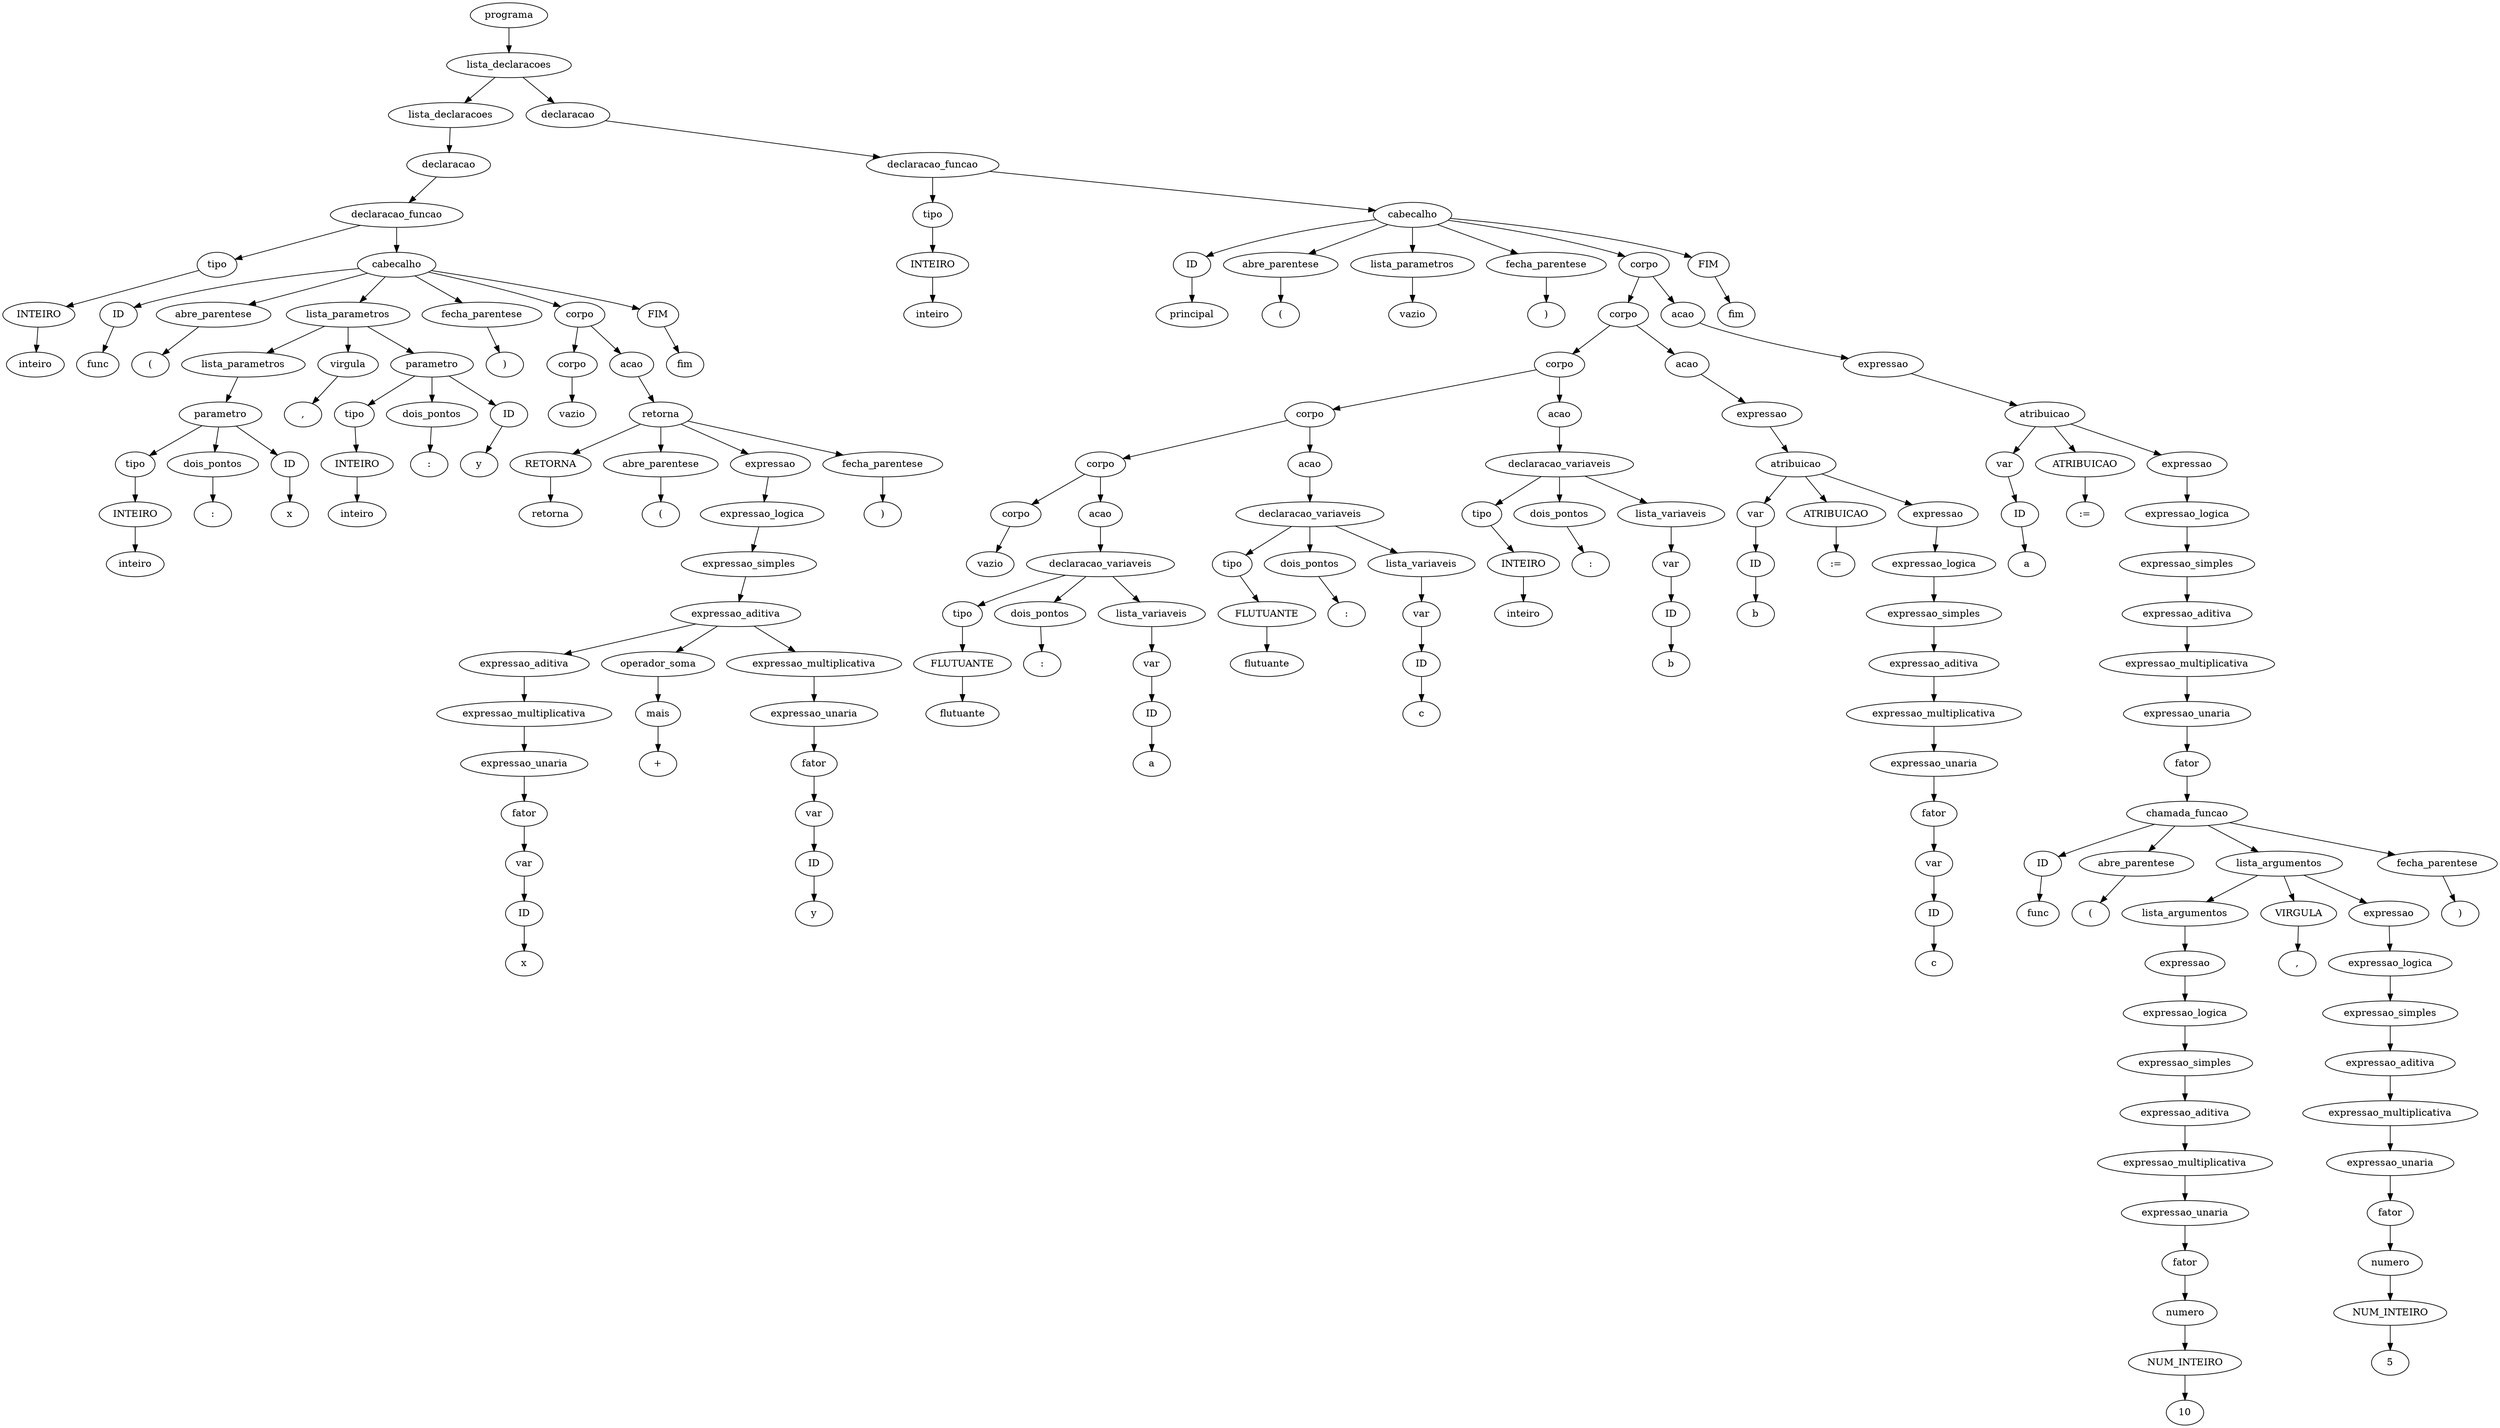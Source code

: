 digraph tree {
    "0x7fdfdbe45460" [label="programa"];
    "0x7fdfdbdb4f40" [label="lista_declaracoes"];
    "0x7fdfdbdb4e20" [label="lista_declaracoes"];
    "0x7fdfc80208b0" [label="declaracao"];
    "0x7fdfdbe455b0" [label="declaracao_funcao"];
    "0x7fdfdbe454c0" [label="tipo"];
    "0x7fdfdbe45520" [label="INTEIRO"];
    "0x7fdfdbe45490" [label="inteiro"];
    "0x7fdfdbdb45b0" [label="cabecalho"];
    "0x7fdfdbcf4250" [label="ID"];
    "0x7fdfdbcf4280" [label="func"];
    "0x7fdfdbcf40d0" [label="abre_parentese"];
    "0x7fdfdbcf4070" [label="("];
    "0x7fdfdbdb48e0" [label="lista_parametros"];
    "0x7fdfdbe453a0" [label="lista_parametros"];
    "0x7fdfdbdb4610" [label="parametro"];
    "0x7fdfdbe45430" [label="tipo"];
    "0x7fdfc8020820" [label="INTEIRO"];
    "0x7fdfdbdb48b0" [label="inteiro"];
    "0x7fdfdbdb4790" [label="dois_pontos"];
    "0x7fdfdbdb4700" [label=":"];
    "0x7fdfdbdb46d0" [label="ID"];
    "0x7fdfdbdb46a0" [label="x"];
    "0x7fdfdbdb4940" [label="virgula"];
    "0x7fdfdbdb4850" [label=","];
    "0x7fdfdbdb45e0" [label="parametro"];
    "0x7fdfdbdb4550" [label="tipo"];
    "0x7fdfdbdb4730" [label="INTEIRO"];
    "0x7fdfdbdb4910" [label="inteiro"];
    "0x7fdfdbdb4820" [label="dois_pontos"];
    "0x7fdfdbdb4a60" [label=":"];
    "0x7fdfdbdb4a90" [label="ID"];
    "0x7fdfdbdb4ac0" [label="y"];
    "0x7fdfdbcf4130" [label="fecha_parentese"];
    "0x7fdfdbcf42b0" [label=")"];
    "0x7fdfdbdb4b80" [label="corpo"];
    "0x7fdfdbdb4760" [label="corpo"];
    "0x7fdfdbdb4670" [label="vazio"];
    "0x7fdfdbdb4b50" [label="acao"];
    "0x7fdfdbdb4d90" [label="retorna"];
    "0x7fdfdbdb4d30" [label="RETORNA"];
    "0x7fdfdbcf4160" [label="retorna"];
    "0x7fdfdbcf4190" [label="abre_parentese"];
    "0x7fdfdbcf41c0" [label="("];
    "0x7fdfdbcf4040" [label="expressao"];
    "0x7fdfdbdb4fd0" [label="expressao_logica"];
    "0x7fdfdbdb4d00" [label="expressao_simples"];
    "0x7fdfdbdb4df0" [label="expressao_aditiva"];
    "0x7fdfdbdb4be0" [label="expressao_aditiva"];
    "0x7fdfdbdb4cd0" [label="expressao_multiplicativa"];
    "0x7fdfdbdb4880" [label="expressao_unaria"];
    "0x7fdfdbdb4bb0" [label="fator"];
    "0x7fdfdbdb47f0" [label="var"];
    "0x7fdfdbdb49a0" [label="ID"];
    "0x7fdfdbdb4ca0" [label="x"];
    "0x7fdfdbdb4e50" [label="operador_soma"];
    "0x7fdfdbdb4c70" [label="mais"];
    "0x7fdfdbdb4d60" [label="+"];
    "0x7fdfdbdb4fa0" [label="expressao_multiplicativa"];
    "0x7fdfdbdb4eb0" [label="expressao_unaria"];
    "0x7fdfdbdb4dc0" [label="fator"];
    "0x7fdfdbdb4c10" [label="var"];
    "0x7fdfdbdb4c40" [label="ID"];
    "0x7fdfdbdb4f70" [label="y"];
    "0x7fdfdbcf41f0" [label="fecha_parentese"];
    "0x7fdfdbcf4220" [label=")"];
    "0x7fdfdbcf4310" [label="FIM"];
    "0x7fdfdbcf4340" [label="fim"];
    "0x7fdfdbdb4ee0" [label="declaracao"];
    "0x7fdfdbdb4580" [label="declaracao_funcao"];
    "0x7fdfdbe45550" [label="tipo"];
    "0x7fdfdbe45220" [label="INTEIRO"];
    "0x7fdfdbdb4b20" [label="inteiro"];
    "0x7fdfdbd16100" [label="cabecalho"];
    "0x7fdfdbd161c0" [label="ID"];
    "0x7fdfdbd16040" [label="principal"];
    "0x7fdfdbd16ac0" [label="abre_parentese"];
    "0x7fdfdbd16af0" [label="("];
    "0x7fdfdbcf4100" [label="lista_parametros"];
    "0x7fdfdbdb4f10" [label="vazio"];
    "0x7fdfdbd16b20" [label="fecha_parentese"];
    "0x7fdfdbd16b50" [label=")"];
    "0x7fdfdbd16a30" [label="corpo"];
    "0x7fdfdbd16160" [label="corpo"];
    "0x7fdfdbcf4c10" [label="corpo"];
    "0x7fdfdbcf49d0" [label="corpo"];
    "0x7fdfdbcf4790" [label="corpo"];
    "0x7fdfdbcf45e0" [label="corpo"];
    "0x7fdfdbdb49d0" [label="vazio"];
    "0x7fdfdbcf4610" [label="acao"];
    "0x7fdfdbcf4730" [label="declaracao_variaveis"];
    "0x7fdfdbcf40a0" [label="tipo"];
    "0x7fdfdbcf4520" [label="FLUTUANTE"];
    "0x7fdfdbcf4700" [label="flutuante"];
    "0x7fdfdbcf47f0" [label="dois_pontos"];
    "0x7fdfdbcf4910" [label=":"];
    "0x7fdfdbcf4760" [label="lista_variaveis"];
    "0x7fdfdbcf4580" [label="var"];
    "0x7fdfdbcf44c0" [label="ID"];
    "0x7fdfdbcf4850" [label="a"];
    "0x7fdfdbcf48e0" [label="acao"];
    "0x7fdfdbcf4970" [label="declaracao_variaveis"];
    "0x7fdfdbcf4460" [label="tipo"];
    "0x7fdfdbcf45b0" [label="FLUTUANTE"];
    "0x7fdfdbcf4940" [label="flutuante"];
    "0x7fdfdbcf4a30" [label="dois_pontos"];
    "0x7fdfdbcf4b50" [label=":"];
    "0x7fdfdbcf49a0" [label="lista_variaveis"];
    "0x7fdfdbcf4820" [label="var"];
    "0x7fdfdbcf47c0" [label="ID"];
    "0x7fdfdbcf4a90" [label="c"];
    "0x7fdfdbcf4b20" [label="acao"];
    "0x7fdfdbcf4bb0" [label="declaracao_variaveis"];
    "0x7fdfdbcf46a0" [label="tipo"];
    "0x7fdfdbcf4640" [label="INTEIRO"];
    "0x7fdfdbcf4b80" [label="inteiro"];
    "0x7fdfdbcf4c70" [label="dois_pontos"];
    "0x7fdfdbcf4d90" [label=":"];
    "0x7fdfdbcf4be0" [label="lista_variaveis"];
    "0x7fdfdbcf4a60" [label="var"];
    "0x7fdfdbcf4a00" [label="ID"];
    "0x7fdfdbcf4cd0" [label="b"];
    "0x7fdfdbcf4d00" [label="acao"];
    "0x7fdfdbcf4d60" [label="expressao"];
    "0x7fdfdbcf4fd0" [label="atribuicao"];
    "0x7fdfdbcf48b0" [label="var"];
    "0x7fdfdbcf4670" [label="ID"];
    "0x7fdfdbcf4dc0" [label="b"];
    "0x7fdfdbd160a0" [label="ATRIBUICAO"];
    "0x7fdfdbd16130" [label=":="];
    "0x7fdfdbcf4fa0" [label="expressao"];
    "0x7fdfdbcf4f70" [label="expressao_logica"];
    "0x7fdfdbcf4eb0" [label="expressao_simples"];
    "0x7fdfdbcf4e50" [label="expressao_aditiva"];
    "0x7fdfdbcf4f40" [label="expressao_multiplicativa"];
    "0x7fdfdbcf4df0" [label="expressao_unaria"];
    "0x7fdfdbcf4e20" [label="fator"];
    "0x7fdfdbcf4ca0" [label="var"];
    "0x7fdfdbcf4c40" [label="ID"];
    "0x7fdfdbcf4f10" [label="c"];
    "0x7fdfdbd16790" [label="acao"];
    "0x7fdfdbd16190" [label="expressao"];
    "0x7fdfdbd16250" [label="atribuicao"];
    "0x7fdfdbcf4af0" [label="var"];
    "0x7fdfdbcf4880" [label="ID"];
    "0x7fdfdbcf4d30" [label="a"];
    "0x7fdfdbd16820" [label="ATRIBUICAO"];
    "0x7fdfdbd16a00" [label=":="];
    "0x7fdfdbd16220" [label="expressao"];
    "0x7fdfdbd169d0" [label="expressao_logica"];
    "0x7fdfdbd168e0" [label="expressao_simples"];
    "0x7fdfdbd161f0" [label="expressao_aditiva"];
    "0x7fdfdbd169a0" [label="expressao_multiplicativa"];
    "0x7fdfdbd16880" [label="expressao_unaria"];
    "0x7fdfdbd16940" [label="fator"];
    "0x7fdfdbd164c0" [label="chamada_funcao"];
    "0x7fdfdbd16550" [label="ID"];
    "0x7fdfdbd16310" [label="func"];
    "0x7fdfdbd16340" [label="abre_parentese"];
    "0x7fdfdbd16760" [label="("];
    "0x7fdfdbd16730" [label="lista_argumentos"];
    "0x7fdfdbd16460" [label="lista_argumentos"];
    "0x7fdfdbd16430" [label="expressao"];
    "0x7fdfdbd16400" [label="expressao_logica"];
    "0x7fdfdbd16370" [label="expressao_simples"];
    "0x7fdfdbd162e0" [label="expressao_aditiva"];
    "0x7fdfdbd163d0" [label="expressao_multiplicativa"];
    "0x7fdfdbcf4ac0" [label="expressao_unaria"];
    "0x7fdfdbd162b0" [label="fator"];
    "0x7fdfdbcf4ee0" [label="numero"];
    "0x7fdfdbcf4e80" [label="NUM_INTEIRO"];
    "0x7fdfdbd163a0" [label="10"];
    "0x7fdfdbd167c0" [label="VIRGULA"];
    "0x7fdfdbd16850" [label=","];
    "0x7fdfdbd16700" [label="expressao"];
    "0x7fdfdbd166d0" [label="expressao_logica"];
    "0x7fdfdbd16640" [label="expressao_simples"];
    "0x7fdfdbd165b0" [label="expressao_aditiva"];
    "0x7fdfdbd166a0" [label="expressao_multiplicativa"];
    "0x7fdfdbd164f0" [label="expressao_unaria"];
    "0x7fdfdbd16580" [label="fator"];
    "0x7fdfdbd16490" [label="numero"];
    "0x7fdfdbd16520" [label="NUM_INTEIRO"];
    "0x7fdfdbd16670" [label="5"];
    "0x7fdfdbd167f0" [label="fecha_parentese"];
    "0x7fdfdbd16970" [label=")"];
    "0x7fdfdbd16b80" [label="FIM"];
    "0x7fdfdbd16bb0" [label="fim"];
    "0x7fdfdbe45460" -> "0x7fdfdbdb4f40";
    "0x7fdfdbdb4f40" -> "0x7fdfdbdb4e20";
    "0x7fdfdbdb4f40" -> "0x7fdfdbdb4ee0";
    "0x7fdfdbdb4e20" -> "0x7fdfc80208b0";
    "0x7fdfc80208b0" -> "0x7fdfdbe455b0";
    "0x7fdfdbe455b0" -> "0x7fdfdbe454c0";
    "0x7fdfdbe455b0" -> "0x7fdfdbdb45b0";
    "0x7fdfdbe454c0" -> "0x7fdfdbe45520";
    "0x7fdfdbe45520" -> "0x7fdfdbe45490";
    "0x7fdfdbdb45b0" -> "0x7fdfdbcf4250";
    "0x7fdfdbdb45b0" -> "0x7fdfdbcf40d0";
    "0x7fdfdbdb45b0" -> "0x7fdfdbdb48e0";
    "0x7fdfdbdb45b0" -> "0x7fdfdbcf4130";
    "0x7fdfdbdb45b0" -> "0x7fdfdbdb4b80";
    "0x7fdfdbdb45b0" -> "0x7fdfdbcf4310";
    "0x7fdfdbcf4250" -> "0x7fdfdbcf4280";
    "0x7fdfdbcf40d0" -> "0x7fdfdbcf4070";
    "0x7fdfdbdb48e0" -> "0x7fdfdbe453a0";
    "0x7fdfdbdb48e0" -> "0x7fdfdbdb4940";
    "0x7fdfdbdb48e0" -> "0x7fdfdbdb45e0";
    "0x7fdfdbe453a0" -> "0x7fdfdbdb4610";
    "0x7fdfdbdb4610" -> "0x7fdfdbe45430";
    "0x7fdfdbdb4610" -> "0x7fdfdbdb4790";
    "0x7fdfdbdb4610" -> "0x7fdfdbdb46d0";
    "0x7fdfdbe45430" -> "0x7fdfc8020820";
    "0x7fdfc8020820" -> "0x7fdfdbdb48b0";
    "0x7fdfdbdb4790" -> "0x7fdfdbdb4700";
    "0x7fdfdbdb46d0" -> "0x7fdfdbdb46a0";
    "0x7fdfdbdb4940" -> "0x7fdfdbdb4850";
    "0x7fdfdbdb45e0" -> "0x7fdfdbdb4550";
    "0x7fdfdbdb45e0" -> "0x7fdfdbdb4820";
    "0x7fdfdbdb45e0" -> "0x7fdfdbdb4a90";
    "0x7fdfdbdb4550" -> "0x7fdfdbdb4730";
    "0x7fdfdbdb4730" -> "0x7fdfdbdb4910";
    "0x7fdfdbdb4820" -> "0x7fdfdbdb4a60";
    "0x7fdfdbdb4a90" -> "0x7fdfdbdb4ac0";
    "0x7fdfdbcf4130" -> "0x7fdfdbcf42b0";
    "0x7fdfdbdb4b80" -> "0x7fdfdbdb4760";
    "0x7fdfdbdb4b80" -> "0x7fdfdbdb4b50";
    "0x7fdfdbdb4760" -> "0x7fdfdbdb4670";
    "0x7fdfdbdb4b50" -> "0x7fdfdbdb4d90";
    "0x7fdfdbdb4d90" -> "0x7fdfdbdb4d30";
    "0x7fdfdbdb4d90" -> "0x7fdfdbcf4190";
    "0x7fdfdbdb4d90" -> "0x7fdfdbcf4040";
    "0x7fdfdbdb4d90" -> "0x7fdfdbcf41f0";
    "0x7fdfdbdb4d30" -> "0x7fdfdbcf4160";
    "0x7fdfdbcf4190" -> "0x7fdfdbcf41c0";
    "0x7fdfdbcf4040" -> "0x7fdfdbdb4fd0";
    "0x7fdfdbdb4fd0" -> "0x7fdfdbdb4d00";
    "0x7fdfdbdb4d00" -> "0x7fdfdbdb4df0";
    "0x7fdfdbdb4df0" -> "0x7fdfdbdb4be0";
    "0x7fdfdbdb4df0" -> "0x7fdfdbdb4e50";
    "0x7fdfdbdb4df0" -> "0x7fdfdbdb4fa0";
    "0x7fdfdbdb4be0" -> "0x7fdfdbdb4cd0";
    "0x7fdfdbdb4cd0" -> "0x7fdfdbdb4880";
    "0x7fdfdbdb4880" -> "0x7fdfdbdb4bb0";
    "0x7fdfdbdb4bb0" -> "0x7fdfdbdb47f0";
    "0x7fdfdbdb47f0" -> "0x7fdfdbdb49a0";
    "0x7fdfdbdb49a0" -> "0x7fdfdbdb4ca0";
    "0x7fdfdbdb4e50" -> "0x7fdfdbdb4c70";
    "0x7fdfdbdb4c70" -> "0x7fdfdbdb4d60";
    "0x7fdfdbdb4fa0" -> "0x7fdfdbdb4eb0";
    "0x7fdfdbdb4eb0" -> "0x7fdfdbdb4dc0";
    "0x7fdfdbdb4dc0" -> "0x7fdfdbdb4c10";
    "0x7fdfdbdb4c10" -> "0x7fdfdbdb4c40";
    "0x7fdfdbdb4c40" -> "0x7fdfdbdb4f70";
    "0x7fdfdbcf41f0" -> "0x7fdfdbcf4220";
    "0x7fdfdbcf4310" -> "0x7fdfdbcf4340";
    "0x7fdfdbdb4ee0" -> "0x7fdfdbdb4580";
    "0x7fdfdbdb4580" -> "0x7fdfdbe45550";
    "0x7fdfdbdb4580" -> "0x7fdfdbd16100";
    "0x7fdfdbe45550" -> "0x7fdfdbe45220";
    "0x7fdfdbe45220" -> "0x7fdfdbdb4b20";
    "0x7fdfdbd16100" -> "0x7fdfdbd161c0";
    "0x7fdfdbd16100" -> "0x7fdfdbd16ac0";
    "0x7fdfdbd16100" -> "0x7fdfdbcf4100";
    "0x7fdfdbd16100" -> "0x7fdfdbd16b20";
    "0x7fdfdbd16100" -> "0x7fdfdbd16a30";
    "0x7fdfdbd16100" -> "0x7fdfdbd16b80";
    "0x7fdfdbd161c0" -> "0x7fdfdbd16040";
    "0x7fdfdbd16ac0" -> "0x7fdfdbd16af0";
    "0x7fdfdbcf4100" -> "0x7fdfdbdb4f10";
    "0x7fdfdbd16b20" -> "0x7fdfdbd16b50";
    "0x7fdfdbd16a30" -> "0x7fdfdbd16160";
    "0x7fdfdbd16a30" -> "0x7fdfdbd16790";
    "0x7fdfdbd16160" -> "0x7fdfdbcf4c10";
    "0x7fdfdbd16160" -> "0x7fdfdbcf4d00";
    "0x7fdfdbcf4c10" -> "0x7fdfdbcf49d0";
    "0x7fdfdbcf4c10" -> "0x7fdfdbcf4b20";
    "0x7fdfdbcf49d0" -> "0x7fdfdbcf4790";
    "0x7fdfdbcf49d0" -> "0x7fdfdbcf48e0";
    "0x7fdfdbcf4790" -> "0x7fdfdbcf45e0";
    "0x7fdfdbcf4790" -> "0x7fdfdbcf4610";
    "0x7fdfdbcf45e0" -> "0x7fdfdbdb49d0";
    "0x7fdfdbcf4610" -> "0x7fdfdbcf4730";
    "0x7fdfdbcf4730" -> "0x7fdfdbcf40a0";
    "0x7fdfdbcf4730" -> "0x7fdfdbcf47f0";
    "0x7fdfdbcf4730" -> "0x7fdfdbcf4760";
    "0x7fdfdbcf40a0" -> "0x7fdfdbcf4520";
    "0x7fdfdbcf4520" -> "0x7fdfdbcf4700";
    "0x7fdfdbcf47f0" -> "0x7fdfdbcf4910";
    "0x7fdfdbcf4760" -> "0x7fdfdbcf4580";
    "0x7fdfdbcf4580" -> "0x7fdfdbcf44c0";
    "0x7fdfdbcf44c0" -> "0x7fdfdbcf4850";
    "0x7fdfdbcf48e0" -> "0x7fdfdbcf4970";
    "0x7fdfdbcf4970" -> "0x7fdfdbcf4460";
    "0x7fdfdbcf4970" -> "0x7fdfdbcf4a30";
    "0x7fdfdbcf4970" -> "0x7fdfdbcf49a0";
    "0x7fdfdbcf4460" -> "0x7fdfdbcf45b0";
    "0x7fdfdbcf45b0" -> "0x7fdfdbcf4940";
    "0x7fdfdbcf4a30" -> "0x7fdfdbcf4b50";
    "0x7fdfdbcf49a0" -> "0x7fdfdbcf4820";
    "0x7fdfdbcf4820" -> "0x7fdfdbcf47c0";
    "0x7fdfdbcf47c0" -> "0x7fdfdbcf4a90";
    "0x7fdfdbcf4b20" -> "0x7fdfdbcf4bb0";
    "0x7fdfdbcf4bb0" -> "0x7fdfdbcf46a0";
    "0x7fdfdbcf4bb0" -> "0x7fdfdbcf4c70";
    "0x7fdfdbcf4bb0" -> "0x7fdfdbcf4be0";
    "0x7fdfdbcf46a0" -> "0x7fdfdbcf4640";
    "0x7fdfdbcf4640" -> "0x7fdfdbcf4b80";
    "0x7fdfdbcf4c70" -> "0x7fdfdbcf4d90";
    "0x7fdfdbcf4be0" -> "0x7fdfdbcf4a60";
    "0x7fdfdbcf4a60" -> "0x7fdfdbcf4a00";
    "0x7fdfdbcf4a00" -> "0x7fdfdbcf4cd0";
    "0x7fdfdbcf4d00" -> "0x7fdfdbcf4d60";
    "0x7fdfdbcf4d60" -> "0x7fdfdbcf4fd0";
    "0x7fdfdbcf4fd0" -> "0x7fdfdbcf48b0";
    "0x7fdfdbcf4fd0" -> "0x7fdfdbd160a0";
    "0x7fdfdbcf4fd0" -> "0x7fdfdbcf4fa0";
    "0x7fdfdbcf48b0" -> "0x7fdfdbcf4670";
    "0x7fdfdbcf4670" -> "0x7fdfdbcf4dc0";
    "0x7fdfdbd160a0" -> "0x7fdfdbd16130";
    "0x7fdfdbcf4fa0" -> "0x7fdfdbcf4f70";
    "0x7fdfdbcf4f70" -> "0x7fdfdbcf4eb0";
    "0x7fdfdbcf4eb0" -> "0x7fdfdbcf4e50";
    "0x7fdfdbcf4e50" -> "0x7fdfdbcf4f40";
    "0x7fdfdbcf4f40" -> "0x7fdfdbcf4df0";
    "0x7fdfdbcf4df0" -> "0x7fdfdbcf4e20";
    "0x7fdfdbcf4e20" -> "0x7fdfdbcf4ca0";
    "0x7fdfdbcf4ca0" -> "0x7fdfdbcf4c40";
    "0x7fdfdbcf4c40" -> "0x7fdfdbcf4f10";
    "0x7fdfdbd16790" -> "0x7fdfdbd16190";
    "0x7fdfdbd16190" -> "0x7fdfdbd16250";
    "0x7fdfdbd16250" -> "0x7fdfdbcf4af0";
    "0x7fdfdbd16250" -> "0x7fdfdbd16820";
    "0x7fdfdbd16250" -> "0x7fdfdbd16220";
    "0x7fdfdbcf4af0" -> "0x7fdfdbcf4880";
    "0x7fdfdbcf4880" -> "0x7fdfdbcf4d30";
    "0x7fdfdbd16820" -> "0x7fdfdbd16a00";
    "0x7fdfdbd16220" -> "0x7fdfdbd169d0";
    "0x7fdfdbd169d0" -> "0x7fdfdbd168e0";
    "0x7fdfdbd168e0" -> "0x7fdfdbd161f0";
    "0x7fdfdbd161f0" -> "0x7fdfdbd169a0";
    "0x7fdfdbd169a0" -> "0x7fdfdbd16880";
    "0x7fdfdbd16880" -> "0x7fdfdbd16940";
    "0x7fdfdbd16940" -> "0x7fdfdbd164c0";
    "0x7fdfdbd164c0" -> "0x7fdfdbd16550";
    "0x7fdfdbd164c0" -> "0x7fdfdbd16340";
    "0x7fdfdbd164c0" -> "0x7fdfdbd16730";
    "0x7fdfdbd164c0" -> "0x7fdfdbd167f0";
    "0x7fdfdbd16550" -> "0x7fdfdbd16310";
    "0x7fdfdbd16340" -> "0x7fdfdbd16760";
    "0x7fdfdbd16730" -> "0x7fdfdbd16460";
    "0x7fdfdbd16730" -> "0x7fdfdbd167c0";
    "0x7fdfdbd16730" -> "0x7fdfdbd16700";
    "0x7fdfdbd16460" -> "0x7fdfdbd16430";
    "0x7fdfdbd16430" -> "0x7fdfdbd16400";
    "0x7fdfdbd16400" -> "0x7fdfdbd16370";
    "0x7fdfdbd16370" -> "0x7fdfdbd162e0";
    "0x7fdfdbd162e0" -> "0x7fdfdbd163d0";
    "0x7fdfdbd163d0" -> "0x7fdfdbcf4ac0";
    "0x7fdfdbcf4ac0" -> "0x7fdfdbd162b0";
    "0x7fdfdbd162b0" -> "0x7fdfdbcf4ee0";
    "0x7fdfdbcf4ee0" -> "0x7fdfdbcf4e80";
    "0x7fdfdbcf4e80" -> "0x7fdfdbd163a0";
    "0x7fdfdbd167c0" -> "0x7fdfdbd16850";
    "0x7fdfdbd16700" -> "0x7fdfdbd166d0";
    "0x7fdfdbd166d0" -> "0x7fdfdbd16640";
    "0x7fdfdbd16640" -> "0x7fdfdbd165b0";
    "0x7fdfdbd165b0" -> "0x7fdfdbd166a0";
    "0x7fdfdbd166a0" -> "0x7fdfdbd164f0";
    "0x7fdfdbd164f0" -> "0x7fdfdbd16580";
    "0x7fdfdbd16580" -> "0x7fdfdbd16490";
    "0x7fdfdbd16490" -> "0x7fdfdbd16520";
    "0x7fdfdbd16520" -> "0x7fdfdbd16670";
    "0x7fdfdbd167f0" -> "0x7fdfdbd16970";
    "0x7fdfdbd16b80" -> "0x7fdfdbd16bb0";
}
